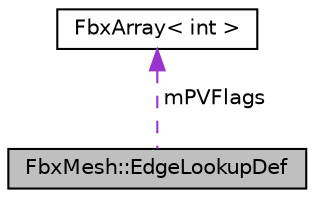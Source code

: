 digraph "FbxMesh::EdgeLookupDef"
{
  edge [fontname="Helvetica",fontsize="10",labelfontname="Helvetica",labelfontsize="10"];
  node [fontname="Helvetica",fontsize="10",shape=record];
  Node1 [label="FbxMesh::EdgeLookupDef",height=0.2,width=0.4,color="black", fillcolor="grey75", style="filled", fontcolor="black"];
  Node2 -> Node1 [dir="back",color="darkorchid3",fontsize="10",style="dashed",label=" mPVFlags" ];
  Node2 [label="FbxArray\< int \>",height=0.2,width=0.4,color="black", fillcolor="white", style="filled",URL="$class_fbx_array.html"];
}
